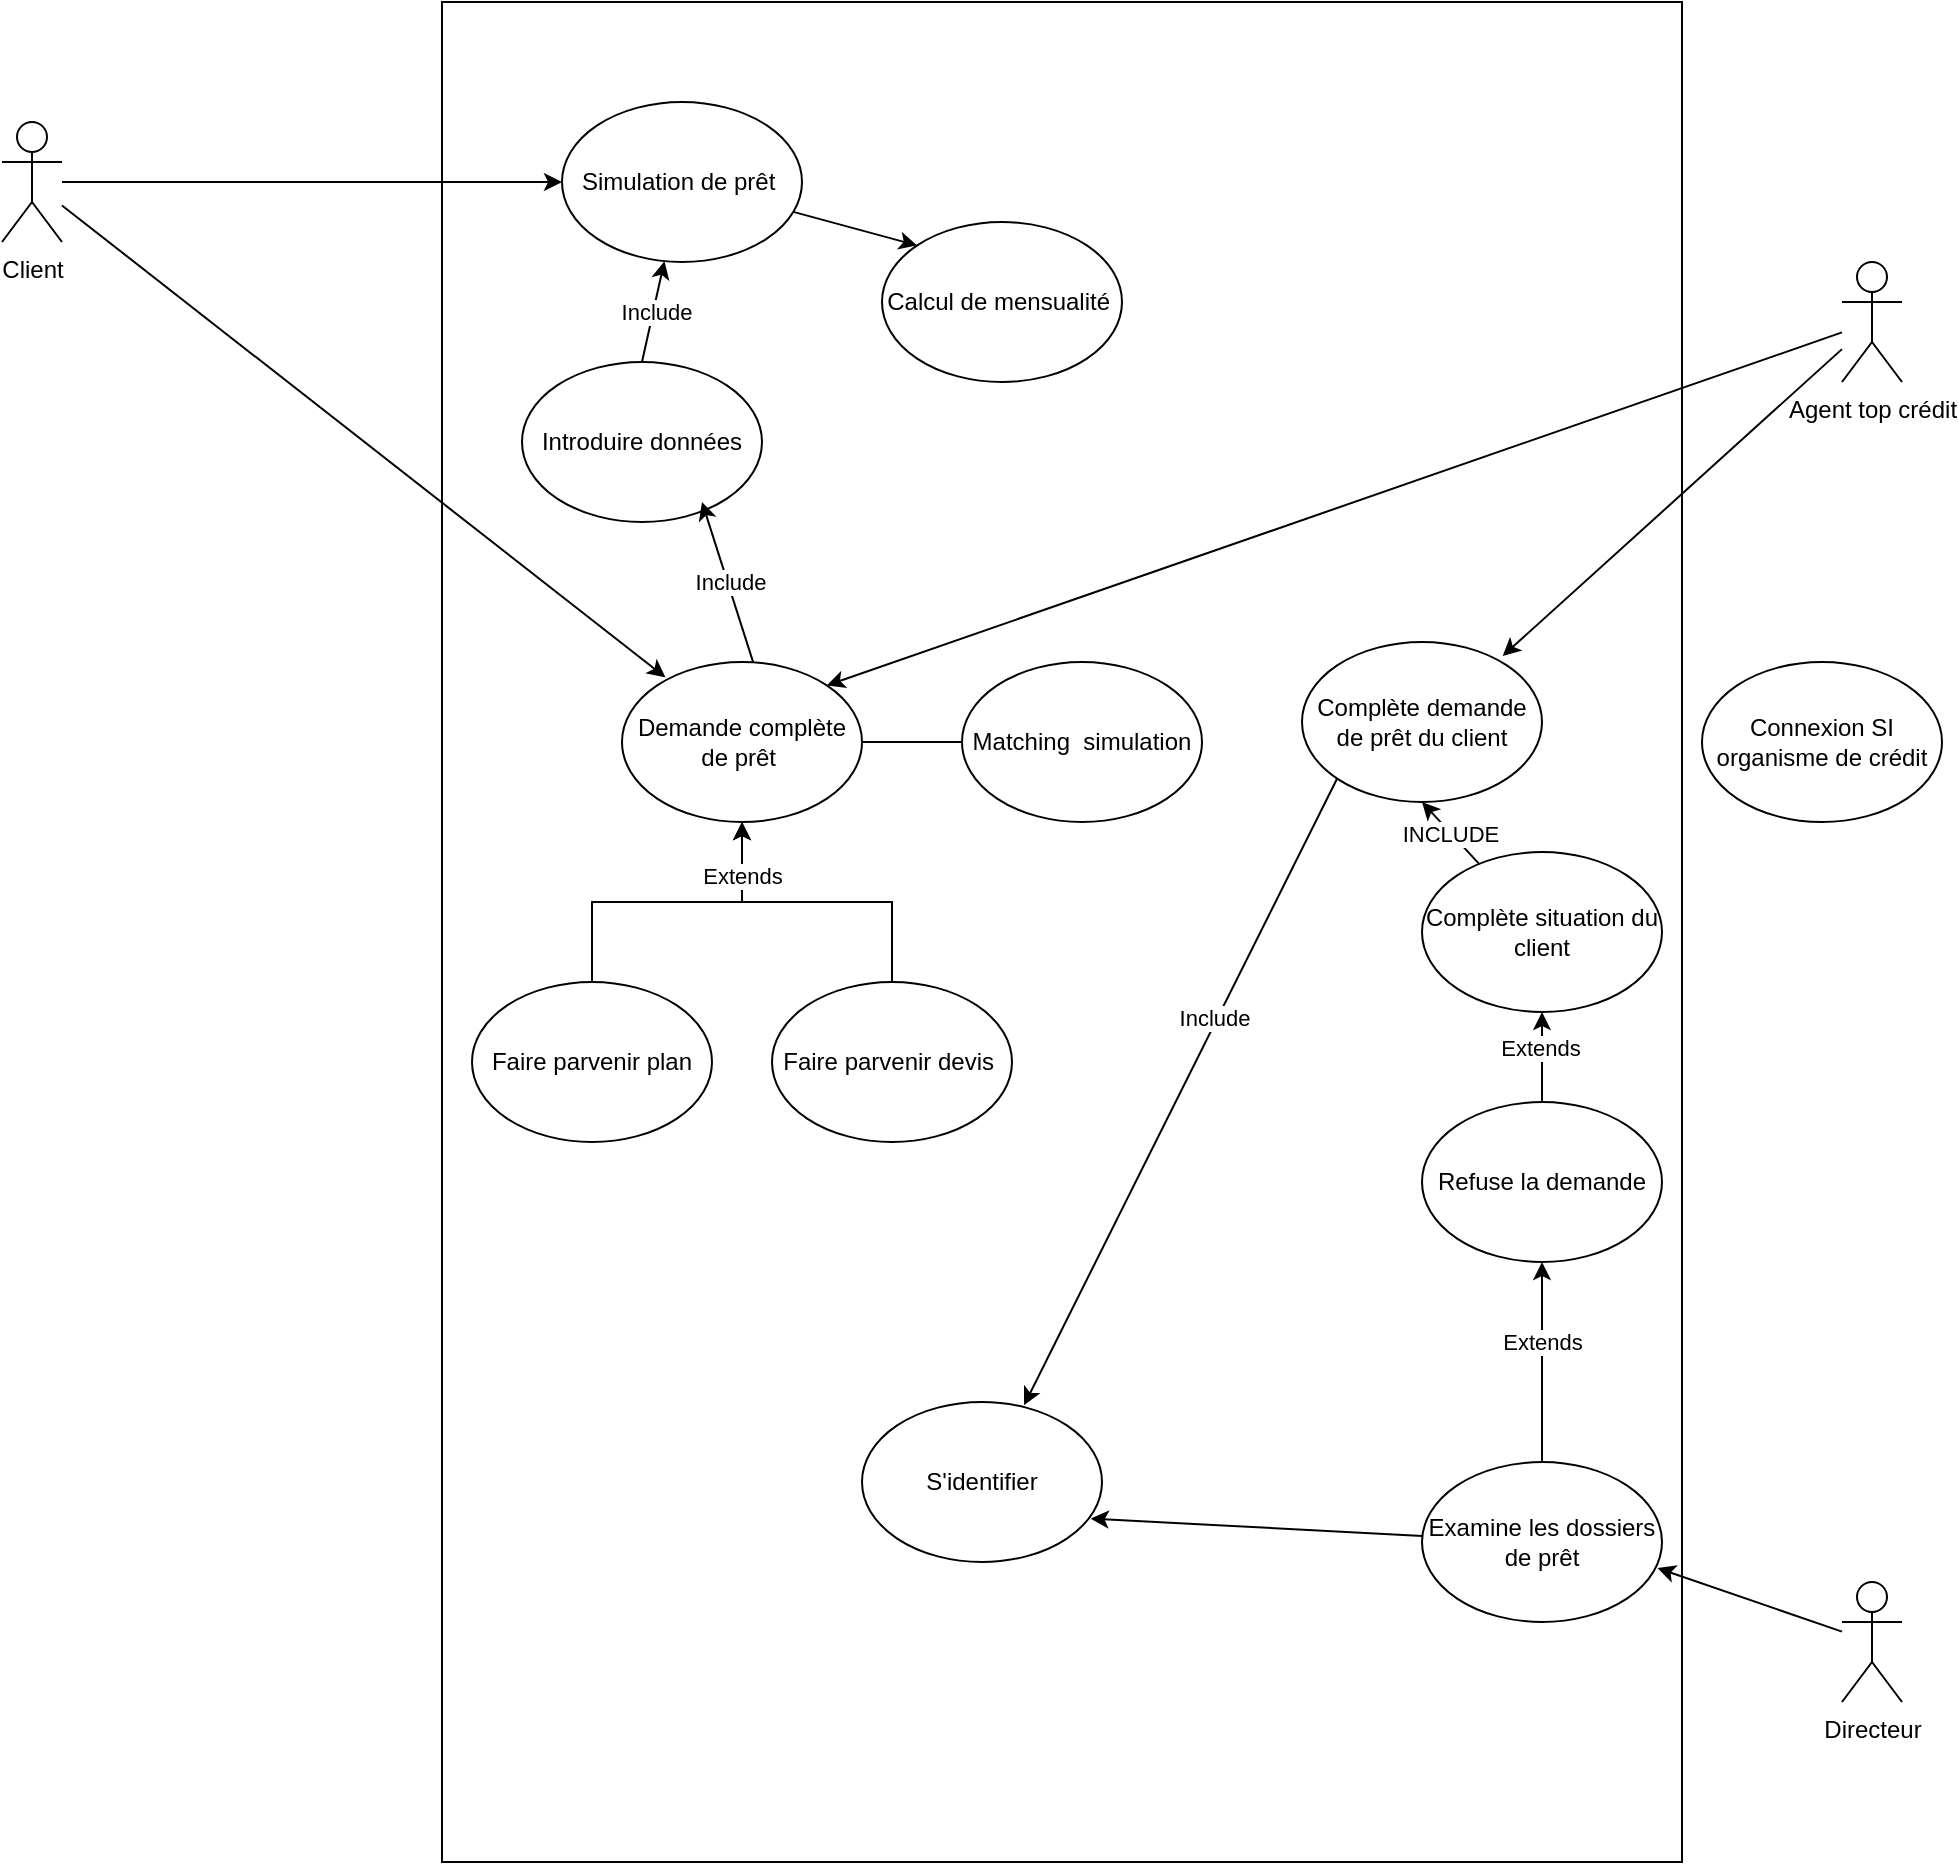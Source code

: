 <mxfile version="20.4.1" type="github">
  <diagram id="sLfjdKfzsrojfRRoex2J" name="Page-1">
    <mxGraphModel dx="2610" dy="1045" grid="1" gridSize="10" guides="1" tooltips="1" connect="1" arrows="1" fold="1" page="1" pageScale="1" pageWidth="827" pageHeight="1169" math="0" shadow="0">
      <root>
        <mxCell id="0" />
        <mxCell id="1" parent="0" />
        <mxCell id="UNbvl4Z_Z1AyvjZRaRcP-1" value="" style="rounded=0;whiteSpace=wrap;html=1;" vertex="1" parent="1">
          <mxGeometry x="170" y="80" width="620" height="930" as="geometry" />
        </mxCell>
        <mxCell id="UNbvl4Z_Z1AyvjZRaRcP-27" style="edgeStyle=orthogonalEdgeStyle;rounded=0;orthogonalLoop=1;jettySize=auto;html=1;" edge="1" parent="1" source="UNbvl4Z_Z1AyvjZRaRcP-4" target="UNbvl4Z_Z1AyvjZRaRcP-25">
          <mxGeometry relative="1" as="geometry" />
        </mxCell>
        <mxCell id="UNbvl4Z_Z1AyvjZRaRcP-4" value="Client" style="shape=umlActor;verticalLabelPosition=bottom;verticalAlign=top;html=1;outlineConnect=0;" vertex="1" parent="1">
          <mxGeometry x="-50" y="140" width="30" height="60" as="geometry" />
        </mxCell>
        <mxCell id="UNbvl4Z_Z1AyvjZRaRcP-5" value="Agent top crédit" style="shape=umlActor;verticalLabelPosition=bottom;verticalAlign=top;html=1;outlineConnect=0;" vertex="1" parent="1">
          <mxGeometry x="870" y="210" width="30" height="60" as="geometry" />
        </mxCell>
        <mxCell id="UNbvl4Z_Z1AyvjZRaRcP-6" value="Directeur" style="shape=umlActor;verticalLabelPosition=bottom;verticalAlign=top;html=1;outlineConnect=0;" vertex="1" parent="1">
          <mxGeometry x="870" y="870" width="30" height="60" as="geometry" />
        </mxCell>
        <mxCell id="UNbvl4Z_Z1AyvjZRaRcP-39" style="edgeStyle=orthogonalEdgeStyle;rounded=0;orthogonalLoop=1;jettySize=auto;html=1;entryX=0.5;entryY=1;entryDx=0;entryDy=0;" edge="1" parent="1" source="UNbvl4Z_Z1AyvjZRaRcP-12" target="UNbvl4Z_Z1AyvjZRaRcP-23">
          <mxGeometry relative="1" as="geometry" />
        </mxCell>
        <mxCell id="UNbvl4Z_Z1AyvjZRaRcP-12" value="Faire parvenir devis&amp;nbsp;" style="ellipse;whiteSpace=wrap;html=1;" vertex="1" parent="1">
          <mxGeometry x="335" y="570" width="120" height="80" as="geometry" />
        </mxCell>
        <mxCell id="UNbvl4Z_Z1AyvjZRaRcP-13" value="S&#39;identifier" style="ellipse;whiteSpace=wrap;html=1;" vertex="1" parent="1">
          <mxGeometry x="380" y="780" width="120" height="80" as="geometry" />
        </mxCell>
        <mxCell id="UNbvl4Z_Z1AyvjZRaRcP-48" style="edgeStyle=orthogonalEdgeStyle;rounded=0;orthogonalLoop=1;jettySize=auto;html=1;entryX=0.5;entryY=1;entryDx=0;entryDy=0;" edge="1" parent="1" source="UNbvl4Z_Z1AyvjZRaRcP-16" target="UNbvl4Z_Z1AyvjZRaRcP-21">
          <mxGeometry relative="1" as="geometry" />
        </mxCell>
        <mxCell id="UNbvl4Z_Z1AyvjZRaRcP-50" value="Extends" style="edgeLabel;html=1;align=center;verticalAlign=middle;resizable=0;points=[];" vertex="1" connectable="0" parent="UNbvl4Z_Z1AyvjZRaRcP-48">
          <mxGeometry x="0.225" y="1" relative="1" as="geometry">
            <mxPoint as="offset" />
          </mxGeometry>
        </mxCell>
        <mxCell id="UNbvl4Z_Z1AyvjZRaRcP-16" value="Refuse la demande" style="ellipse;whiteSpace=wrap;html=1;" vertex="1" parent="1">
          <mxGeometry x="660" y="630" width="120" height="80" as="geometry" />
        </mxCell>
        <mxCell id="UNbvl4Z_Z1AyvjZRaRcP-38" style="edgeStyle=orthogonalEdgeStyle;rounded=0;orthogonalLoop=1;jettySize=auto;html=1;" edge="1" parent="1" source="UNbvl4Z_Z1AyvjZRaRcP-17" target="UNbvl4Z_Z1AyvjZRaRcP-23">
          <mxGeometry relative="1" as="geometry" />
        </mxCell>
        <mxCell id="UNbvl4Z_Z1AyvjZRaRcP-40" value="Extends" style="edgeLabel;html=1;align=center;verticalAlign=middle;resizable=0;points=[];" vertex="1" connectable="0" parent="UNbvl4Z_Z1AyvjZRaRcP-38">
          <mxGeometry x="0.66" relative="1" as="geometry">
            <mxPoint as="offset" />
          </mxGeometry>
        </mxCell>
        <mxCell id="UNbvl4Z_Z1AyvjZRaRcP-17" value="Faire parvenir plan" style="ellipse;whiteSpace=wrap;html=1;" vertex="1" parent="1">
          <mxGeometry x="185" y="570" width="120" height="80" as="geometry" />
        </mxCell>
        <mxCell id="UNbvl4Z_Z1AyvjZRaRcP-19" value="Complète demande de prêt du client" style="ellipse;whiteSpace=wrap;html=1;" vertex="1" parent="1">
          <mxGeometry x="600" y="400" width="120" height="80" as="geometry" />
        </mxCell>
        <mxCell id="UNbvl4Z_Z1AyvjZRaRcP-21" value="Complète situation du client" style="ellipse;whiteSpace=wrap;html=1;" vertex="1" parent="1">
          <mxGeometry x="660" y="505" width="120" height="80" as="geometry" />
        </mxCell>
        <mxCell id="UNbvl4Z_Z1AyvjZRaRcP-52" style="edgeStyle=orthogonalEdgeStyle;rounded=0;orthogonalLoop=1;jettySize=auto;html=1;entryX=0.5;entryY=1;entryDx=0;entryDy=0;" edge="1" parent="1" source="UNbvl4Z_Z1AyvjZRaRcP-22" target="UNbvl4Z_Z1AyvjZRaRcP-16">
          <mxGeometry relative="1" as="geometry" />
        </mxCell>
        <mxCell id="UNbvl4Z_Z1AyvjZRaRcP-53" value="Extends" style="edgeLabel;html=1;align=center;verticalAlign=middle;resizable=0;points=[];" vertex="1" connectable="0" parent="UNbvl4Z_Z1AyvjZRaRcP-52">
          <mxGeometry x="0.207" relative="1" as="geometry">
            <mxPoint as="offset" />
          </mxGeometry>
        </mxCell>
        <mxCell id="UNbvl4Z_Z1AyvjZRaRcP-22" value="Examine les dossiers de prêt" style="ellipse;whiteSpace=wrap;html=1;" vertex="1" parent="1">
          <mxGeometry x="660" y="810" width="120" height="80" as="geometry" />
        </mxCell>
        <mxCell id="UNbvl4Z_Z1AyvjZRaRcP-58" style="edgeStyle=orthogonalEdgeStyle;rounded=0;orthogonalLoop=1;jettySize=auto;html=1;entryX=0.167;entryY=0.75;entryDx=0;entryDy=0;entryPerimeter=0;" edge="1" parent="1" source="UNbvl4Z_Z1AyvjZRaRcP-23" target="UNbvl4Z_Z1AyvjZRaRcP-41">
          <mxGeometry relative="1" as="geometry">
            <Array as="points">
              <mxPoint x="450" y="450" />
            </Array>
          </mxGeometry>
        </mxCell>
        <mxCell id="UNbvl4Z_Z1AyvjZRaRcP-23" value="Demande complète de prêt&amp;nbsp;" style="ellipse;whiteSpace=wrap;html=1;" vertex="1" parent="1">
          <mxGeometry x="260" y="410" width="120" height="80" as="geometry" />
        </mxCell>
        <mxCell id="UNbvl4Z_Z1AyvjZRaRcP-24" value="Calcul de mensualité&amp;nbsp;" style="ellipse;whiteSpace=wrap;html=1;" vertex="1" parent="1">
          <mxGeometry x="390" y="190" width="120" height="80" as="geometry" />
        </mxCell>
        <mxCell id="UNbvl4Z_Z1AyvjZRaRcP-25" value="Simulation de prêt&amp;nbsp;" style="ellipse;whiteSpace=wrap;html=1;" vertex="1" parent="1">
          <mxGeometry x="230" y="130" width="120" height="80" as="geometry" />
        </mxCell>
        <mxCell id="UNbvl4Z_Z1AyvjZRaRcP-26" value="Introduire données" style="ellipse;whiteSpace=wrap;html=1;" vertex="1" parent="1">
          <mxGeometry x="210" y="260" width="120" height="80" as="geometry" />
        </mxCell>
        <mxCell id="UNbvl4Z_Z1AyvjZRaRcP-29" value="" style="endArrow=classic;html=1;rounded=0;exitX=0.5;exitY=0;exitDx=0;exitDy=0;" edge="1" parent="1" source="UNbvl4Z_Z1AyvjZRaRcP-26" target="UNbvl4Z_Z1AyvjZRaRcP-25">
          <mxGeometry width="50" height="50" relative="1" as="geometry">
            <mxPoint x="280" y="260" as="sourcePoint" />
            <mxPoint x="330" y="210" as="targetPoint" />
          </mxGeometry>
        </mxCell>
        <mxCell id="UNbvl4Z_Z1AyvjZRaRcP-30" value="Include" style="edgeLabel;html=1;align=center;verticalAlign=middle;resizable=0;points=[];" vertex="1" connectable="0" parent="UNbvl4Z_Z1AyvjZRaRcP-29">
          <mxGeometry x="0.029" y="-1" relative="1" as="geometry">
            <mxPoint as="offset" />
          </mxGeometry>
        </mxCell>
        <mxCell id="UNbvl4Z_Z1AyvjZRaRcP-33" value="" style="endArrow=classic;html=1;rounded=0;entryX=0;entryY=0;entryDx=0;entryDy=0;" edge="1" parent="1" source="UNbvl4Z_Z1AyvjZRaRcP-25" target="UNbvl4Z_Z1AyvjZRaRcP-24">
          <mxGeometry width="50" height="50" relative="1" as="geometry">
            <mxPoint x="280" y="260" as="sourcePoint" />
            <mxPoint x="330" y="210" as="targetPoint" />
          </mxGeometry>
        </mxCell>
        <mxCell id="UNbvl4Z_Z1AyvjZRaRcP-35" value="" style="endArrow=classic;html=1;rounded=0;entryX=0.181;entryY=0.096;entryDx=0;entryDy=0;entryPerimeter=0;" edge="1" parent="1" source="UNbvl4Z_Z1AyvjZRaRcP-4" target="UNbvl4Z_Z1AyvjZRaRcP-23">
          <mxGeometry width="50" height="50" relative="1" as="geometry">
            <mxPoint x="280" y="360" as="sourcePoint" />
            <mxPoint x="330" y="310" as="targetPoint" />
          </mxGeometry>
        </mxCell>
        <mxCell id="UNbvl4Z_Z1AyvjZRaRcP-36" value="" style="endArrow=classic;html=1;rounded=0;entryX=0.75;entryY=0.875;entryDx=0;entryDy=0;entryPerimeter=0;exitX=0.547;exitY=0.004;exitDx=0;exitDy=0;exitPerimeter=0;" edge="1" parent="1" source="UNbvl4Z_Z1AyvjZRaRcP-23" target="UNbvl4Z_Z1AyvjZRaRcP-26">
          <mxGeometry width="50" height="50" relative="1" as="geometry">
            <mxPoint x="280" y="530" as="sourcePoint" />
            <mxPoint x="330" y="480" as="targetPoint" />
          </mxGeometry>
        </mxCell>
        <mxCell id="UNbvl4Z_Z1AyvjZRaRcP-37" value="Include" style="edgeLabel;html=1;align=center;verticalAlign=middle;resizable=0;points=[];" vertex="1" connectable="0" parent="UNbvl4Z_Z1AyvjZRaRcP-36">
          <mxGeometry x="0.005" y="-1" relative="1" as="geometry">
            <mxPoint as="offset" />
          </mxGeometry>
        </mxCell>
        <mxCell id="UNbvl4Z_Z1AyvjZRaRcP-41" value="Matching &amp;nbsp;simulation" style="ellipse;whiteSpace=wrap;html=1;" vertex="1" parent="1">
          <mxGeometry x="430" y="410" width="120" height="80" as="geometry" />
        </mxCell>
        <mxCell id="UNbvl4Z_Z1AyvjZRaRcP-42" value="Connexion SI organisme de crédit" style="ellipse;whiteSpace=wrap;html=1;" vertex="1" parent="1">
          <mxGeometry x="800" y="410" width="120" height="80" as="geometry" />
        </mxCell>
        <mxCell id="UNbvl4Z_Z1AyvjZRaRcP-43" value="" style="endArrow=classic;html=1;rounded=0;entryX=0.836;entryY=0.088;entryDx=0;entryDy=0;entryPerimeter=0;" edge="1" parent="1" source="UNbvl4Z_Z1AyvjZRaRcP-5" target="UNbvl4Z_Z1AyvjZRaRcP-19">
          <mxGeometry width="50" height="50" relative="1" as="geometry">
            <mxPoint x="440" y="530" as="sourcePoint" />
            <mxPoint x="490" y="480" as="targetPoint" />
          </mxGeometry>
        </mxCell>
        <mxCell id="UNbvl4Z_Z1AyvjZRaRcP-45" value="INCLUDE" style="endArrow=classic;html=1;rounded=0;entryX=0.5;entryY=1;entryDx=0;entryDy=0;" edge="1" parent="1" source="UNbvl4Z_Z1AyvjZRaRcP-21" target="UNbvl4Z_Z1AyvjZRaRcP-19">
          <mxGeometry width="50" height="50" relative="1" as="geometry">
            <mxPoint x="440" y="490" as="sourcePoint" />
            <mxPoint x="490" y="440" as="targetPoint" />
          </mxGeometry>
        </mxCell>
        <mxCell id="UNbvl4Z_Z1AyvjZRaRcP-46" value="" style="endArrow=classic;html=1;rounded=0;entryX=1;entryY=0;entryDx=0;entryDy=0;" edge="1" parent="1" source="UNbvl4Z_Z1AyvjZRaRcP-5" target="UNbvl4Z_Z1AyvjZRaRcP-23">
          <mxGeometry width="50" height="50" relative="1" as="geometry">
            <mxPoint x="440" y="490" as="sourcePoint" />
            <mxPoint x="490" y="440" as="targetPoint" />
          </mxGeometry>
        </mxCell>
        <mxCell id="UNbvl4Z_Z1AyvjZRaRcP-51" value="" style="endArrow=classic;html=1;rounded=0;entryX=0.981;entryY=0.663;entryDx=0;entryDy=0;entryPerimeter=0;" edge="1" parent="1" source="UNbvl4Z_Z1AyvjZRaRcP-6" target="UNbvl4Z_Z1AyvjZRaRcP-22">
          <mxGeometry width="50" height="50" relative="1" as="geometry">
            <mxPoint x="440" y="690" as="sourcePoint" />
            <mxPoint x="490" y="640" as="targetPoint" />
          </mxGeometry>
        </mxCell>
        <mxCell id="UNbvl4Z_Z1AyvjZRaRcP-55" value="" style="endArrow=classic;html=1;rounded=0;entryX=0.675;entryY=0.021;entryDx=0;entryDy=0;exitX=0;exitY=1;exitDx=0;exitDy=0;entryPerimeter=0;" edge="1" parent="1" source="UNbvl4Z_Z1AyvjZRaRcP-19" target="UNbvl4Z_Z1AyvjZRaRcP-13">
          <mxGeometry width="50" height="50" relative="1" as="geometry">
            <mxPoint x="440" y="600" as="sourcePoint" />
            <mxPoint x="490" y="550" as="targetPoint" />
          </mxGeometry>
        </mxCell>
        <mxCell id="UNbvl4Z_Z1AyvjZRaRcP-56" value="Include" style="edgeLabel;html=1;align=center;verticalAlign=middle;resizable=0;points=[];" vertex="1" connectable="0" parent="UNbvl4Z_Z1AyvjZRaRcP-55">
          <mxGeometry x="-0.232" y="-2" relative="1" as="geometry">
            <mxPoint as="offset" />
          </mxGeometry>
        </mxCell>
        <mxCell id="UNbvl4Z_Z1AyvjZRaRcP-57" value="" style="endArrow=classic;html=1;rounded=0;entryX=0.953;entryY=0.729;entryDx=0;entryDy=0;entryPerimeter=0;" edge="1" parent="1" source="UNbvl4Z_Z1AyvjZRaRcP-22" target="UNbvl4Z_Z1AyvjZRaRcP-13">
          <mxGeometry width="50" height="50" relative="1" as="geometry">
            <mxPoint x="440" y="600" as="sourcePoint" />
            <mxPoint x="490" y="550" as="targetPoint" />
          </mxGeometry>
        </mxCell>
      </root>
    </mxGraphModel>
  </diagram>
</mxfile>
